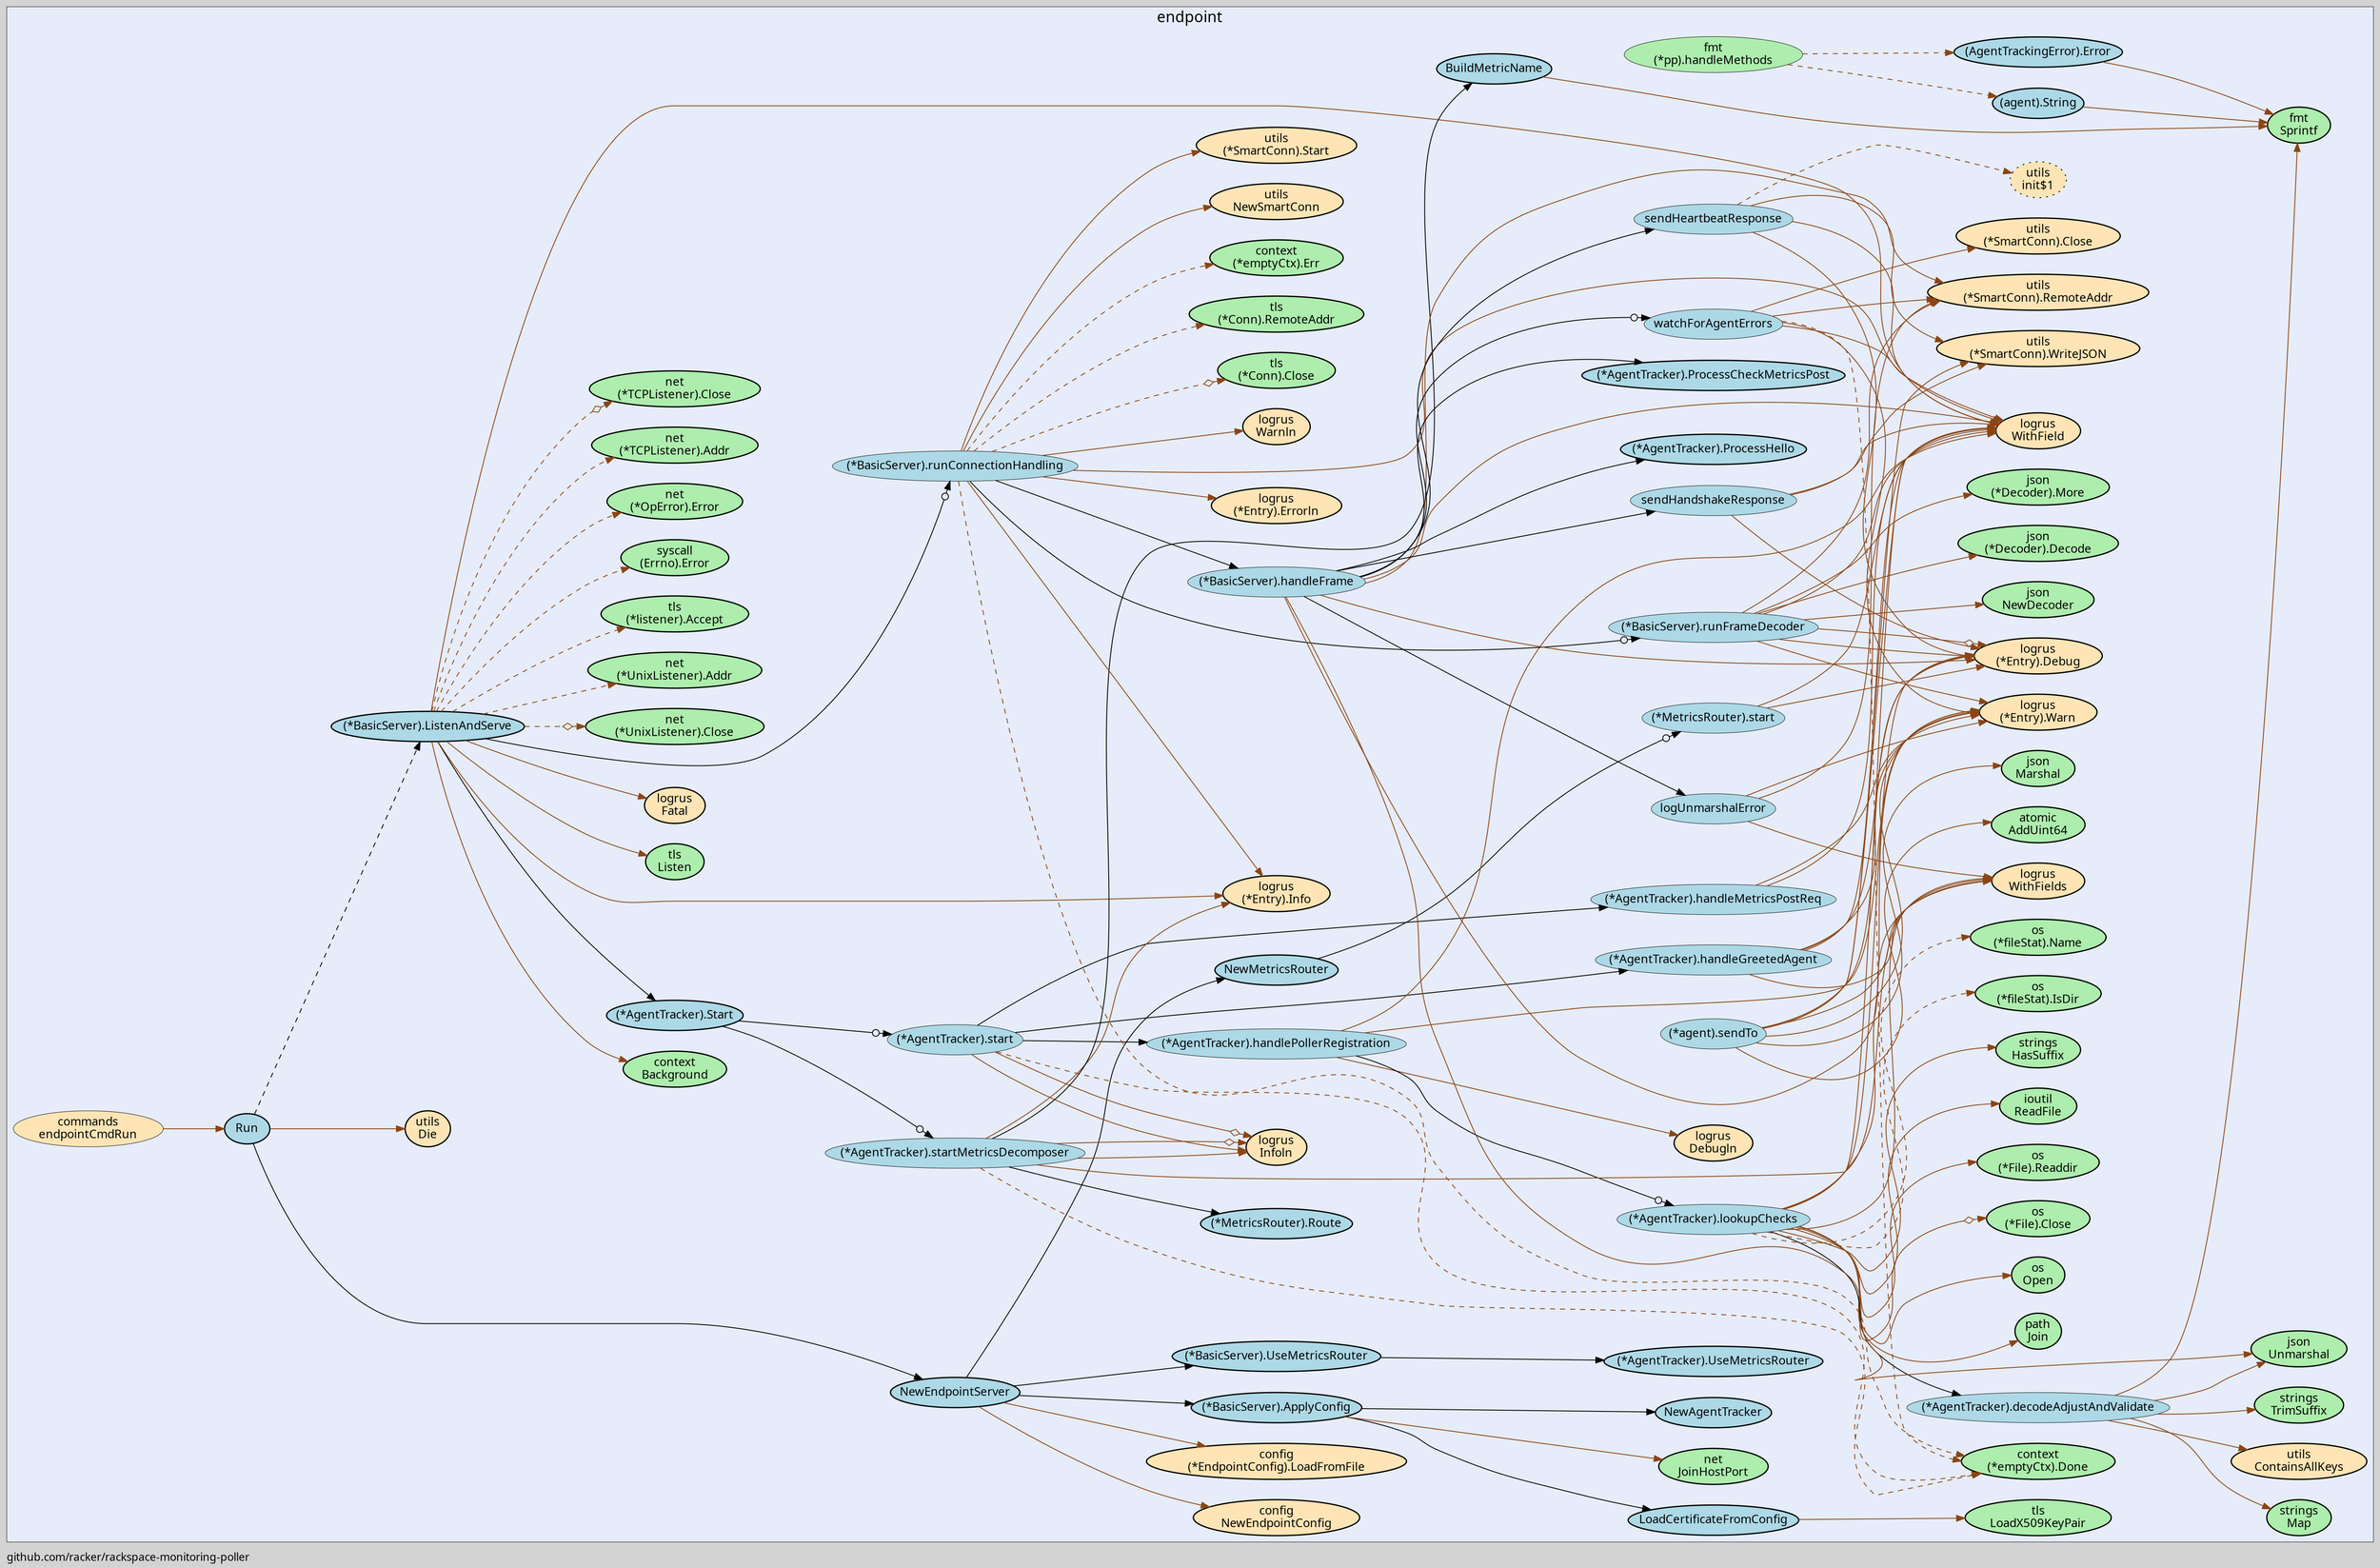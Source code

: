 digraph gocallvis {
    label="github.com/racker/rackspace-monitoring-poller";
    labeljust="l";
    fontname="Ubuntu";
    fontsize="13";
    rankdir="LR";
    bgcolor="lightgray";
    style="solid";
    penwidth="0.5";
    pad="0.0";
    nodesep="0.35";

    node [shape="ellipse" style="filled" fillcolor="honeydew" fontname="Ubuntu" penwidth="1.0" margin="0.05,0.0"];
    edge [minlen="2"]

    subgraph "cluster_focus" {
        fontsize="18";
bgcolor="#e6ecfa";
label="endpoint";
labelloc="t";
labeljust="c";
        
        "(github.com/racker/rackspace-monitoring-poller/endpoint.AgentTrackingError).Error" [ fillcolor="lightblue" label="(AgentTrackingError).Error" penwidth="1.5" ]
        "fmt.Sprintf" [ fillcolor="#adedad" label="fmt\nSprintf" penwidth="1.5" ]
        "(*fmt.pp).handleMethods" [ fillcolor="#adedad" label="fmt\n(*pp).handleMethods" penwidth="0.5" ]
        "(github.com/racker/rackspace-monitoring-poller/endpoint.agent).String" [ fillcolor="lightblue" label="(agent).String" penwidth="1.5" ]
        "github.com/racker/rackspace-monitoring-poller/endpoint.NewEndpointServer" [ label="NewEndpointServer" penwidth="1.5" fillcolor="lightblue" ]
        "github.com/racker/rackspace-monitoring-poller/config.NewEndpointConfig" [ fillcolor="moccasin" label="config\nNewEndpointConfig" penwidth="1.5" ]
        "(*github.com/racker/rackspace-monitoring-poller/config.EndpointConfig).LoadFromFile" [ penwidth="1.5" fillcolor="moccasin" label="config\n(*EndpointConfig).LoadFromFile" ]
        "github.com/racker/rackspace-monitoring-poller/endpoint.LoadCertificateFromConfig" [ fillcolor="lightblue" label="LoadCertificateFromConfig" penwidth="1.5" ]
        "crypto/tls.LoadX509KeyPair" [ fillcolor="#adedad" label="tls\nLoadX509KeyPair" penwidth="1.5" ]
        "(*github.com/racker/rackspace-monitoring-poller/endpoint.BasicServer).ApplyConfig" [ fillcolor="lightblue" label="(*BasicServer).ApplyConfig" penwidth="1.5" ]
        "net.JoinHostPort" [ label="net\nJoinHostPort" penwidth="1.5" fillcolor="#adedad" ]
        "github.com/racker/rackspace-monitoring-poller/endpoint.NewAgentTracker" [ penwidth="1.5" fillcolor="lightblue" label="NewAgentTracker" ]
        "(*github.com/racker/rackspace-monitoring-poller/endpoint.MetricsRouter).start" [ fillcolor="lightblue" label="(*MetricsRouter).start" penwidth="0.5" ]
        "github.com/racker/rackspace-monitoring-poller/vendor/github.com/Sirupsen/logrus.WithField" [ label="logrus\nWithField" penwidth="1.5" fillcolor="moccasin" ]
        "(*github.com/racker/rackspace-monitoring-poller/vendor/github.com/Sirupsen/logrus.Entry).Debug" [ penwidth="1.5" fillcolor="moccasin" label="logrus\n(*Entry).Debug" ]
        "github.com/racker/rackspace-monitoring-poller/endpoint.NewMetricsRouter" [ fillcolor="lightblue" label="NewMetricsRouter" penwidth="1.5" ]
        "(*github.com/racker/rackspace-monitoring-poller/endpoint.BasicServer).UseMetricsRouter" [ fillcolor="lightblue" label="(*BasicServer).UseMetricsRouter" penwidth="1.5" ]
        "(*github.com/racker/rackspace-monitoring-poller/endpoint.AgentTracker).UseMetricsRouter" [ label="(*AgentTracker).UseMetricsRouter" penwidth="1.5" fillcolor="lightblue" ]
        "github.com/racker/rackspace-monitoring-poller/endpoint.Run" [ penwidth="1.5" fillcolor="lightblue" label="Run" ]
        "github.com/racker/rackspace-monitoring-poller/utils.Die" [ fillcolor="moccasin" label="utils\nDie" penwidth="1.5" ]
        "(*github.com/racker/rackspace-monitoring-poller/endpoint.BasicServer).ListenAndServe" [ fillcolor="lightblue" label="(*BasicServer).ListenAndServe" penwidth="1.5" ]
        "context.Background" [ fillcolor="#adedad" label="context\nBackground" penwidth="1.5" ]
        "(*github.com/racker/rackspace-monitoring-poller/endpoint.AgentTracker).start" [ fillcolor="lightblue" label="(*AgentTracker).start" penwidth="0.5" ]
        "github.com/racker/rackspace-monitoring-poller/vendor/github.com/Sirupsen/logrus.Infoln" [ fillcolor="moccasin" label="logrus\nInfoln" penwidth="1.5" ]
        "(*github.com/racker/rackspace-monitoring-poller/endpoint.AgentTracker).handleGreetedAgent" [ fillcolor="lightblue" label="(*AgentTracker).handleGreetedAgent" penwidth="0.5" ]
        "github.com/racker/rackspace-monitoring-poller/vendor/github.com/Sirupsen/logrus.WithFields" [ fillcolor="moccasin" label="logrus\nWithFields" penwidth="1.5" ]
        "(*github.com/racker/rackspace-monitoring-poller/vendor/github.com/Sirupsen/logrus.Entry).Warn" [ fillcolor="moccasin" label="logrus\n(*Entry).Warn" penwidth="1.5" ]
        "(*github.com/racker/rackspace-monitoring-poller/endpoint.AgentTracker).handlePollerRegistration" [ fillcolor="lightblue" label="(*AgentTracker).handlePollerRegistration" penwidth="0.5" ]
        "github.com/racker/rackspace-monitoring-poller/vendor/github.com/Sirupsen/logrus.Debugln" [ label="logrus\nDebugln" penwidth="1.5" fillcolor="moccasin" ]
        "(*github.com/racker/rackspace-monitoring-poller/endpoint.AgentTracker).lookupChecks" [ penwidth="0.5" fillcolor="lightblue" label="(*AgentTracker).lookupChecks" ]
        "path.Join" [ fillcolor="#adedad" label="path\nJoin" penwidth="1.5" ]
        "os.Open" [ fillcolor="#adedad" label="os\nOpen" penwidth="1.5" ]
        "(*os.File).Close" [ fillcolor="#adedad" label="os\n(*File).Close" penwidth="1.5" ]
        "(*os.File).Readdir" [ fillcolor="#adedad" label="os\n(*File).Readdir" penwidth="1.5" ]
        "io/ioutil.ReadFile" [ fillcolor="#adedad" label="ioutil\nReadFile" penwidth="1.5" ]
        "(*github.com/racker/rackspace-monitoring-poller/endpoint.AgentTracker).decodeAdjustAndValidate" [ fillcolor="lightblue" label="(*AgentTracker).decodeAdjustAndValidate" penwidth="0.5" ]
        "encoding/json.Unmarshal" [ fillcolor="#adedad" label="json\nUnmarshal" penwidth="1.5" ]
        "github.com/racker/rackspace-monitoring-poller/utils.ContainsAllKeys" [ fillcolor="moccasin" label="utils\nContainsAllKeys" penwidth="1.5" ]
        "strings.TrimSuffix" [ fillcolor="#adedad" label="strings\nTrimSuffix" penwidth="1.5" ]
        "strings.Map" [ label="strings\nMap" penwidth="1.5" fillcolor="#adedad" ]
        "strings.HasSuffix" [ penwidth="1.5" fillcolor="#adedad" label="strings\nHasSuffix" ]
        "(*os.fileStat).IsDir" [ fillcolor="#adedad" label="os\n(*fileStat).IsDir" penwidth="1.5" ]
        "(*os.fileStat).Name" [ fillcolor="#adedad" label="os\n(*fileStat).Name" penwidth="1.5" ]
        "(*github.com/racker/rackspace-monitoring-poller/endpoint.AgentTracker).handleMetricsPostReq" [ fillcolor="lightblue" label="(*AgentTracker).handleMetricsPostReq" penwidth="0.5" ]
        "(*context.emptyCtx).Done" [ fillcolor="#adedad" label="context\n(*emptyCtx).Done" penwidth="1.5" ]
        "(*github.com/racker/rackspace-monitoring-poller/endpoint.AgentTracker).Start" [ fillcolor="lightblue" label="(*AgentTracker).Start" penwidth="1.5" ]
        "(*github.com/racker/rackspace-monitoring-poller/endpoint.AgentTracker).startMetricsDecomposer" [ fillcolor="lightblue" label="(*AgentTracker).startMetricsDecomposer" penwidth="0.5" ]
        "(*github.com/racker/rackspace-monitoring-poller/vendor/github.com/Sirupsen/logrus.Entry).Info" [ fillcolor="moccasin" label="logrus\n(*Entry).Info" penwidth="1.5" ]
        "github.com/racker/rackspace-monitoring-poller/endpoint.BuildMetricName" [ fillcolor="lightblue" label="BuildMetricName" penwidth="1.5" ]
        "(*github.com/racker/rackspace-monitoring-poller/endpoint.MetricsRouter).Route" [ fillcolor="lightblue" label="(*MetricsRouter).Route" penwidth="1.5" ]
        "crypto/tls.Listen" [ fillcolor="#adedad" label="tls\nListen" penwidth="1.5" ]
        "github.com/racker/rackspace-monitoring-poller/vendor/github.com/Sirupsen/logrus.Fatal" [ label="logrus\nFatal" penwidth="1.5" fillcolor="moccasin" ]
        "(*github.com/racker/rackspace-monitoring-poller/endpoint.BasicServer).runConnectionHandling" [ fillcolor="lightblue" label="(*BasicServer).runConnectionHandling" penwidth="0.5" ]
        "github.com/racker/rackspace-monitoring-poller/utils.NewSmartConn" [ penwidth="1.5" fillcolor="moccasin" label="utils\nNewSmartConn" ]
        "(*github.com/racker/rackspace-monitoring-poller/utils.SmartConn).Start" [ fillcolor="moccasin" label="utils\n(*SmartConn).Start" penwidth="1.5" ]
        "(*github.com/racker/rackspace-monitoring-poller/vendor/github.com/Sirupsen/logrus.Entry).Errorln" [ fillcolor="moccasin" label="logrus\n(*Entry).Errorln" penwidth="1.5" ]
        "(*github.com/racker/rackspace-monitoring-poller/endpoint.BasicServer).runFrameDecoder" [ label="(*BasicServer).runFrameDecoder" penwidth="0.5" fillcolor="lightblue" ]
        "(*github.com/racker/rackspace-monitoring-poller/utils.SmartConn).RemoteAddr" [ penwidth="1.5" fillcolor="moccasin" label="utils\n(*SmartConn).RemoteAddr" ]
        "encoding/json.NewDecoder" [ fillcolor="#adedad" label="json\nNewDecoder" penwidth="1.5" ]
        "(*encoding/json.Decoder).Decode" [ label="json\n(*Decoder).Decode" penwidth="1.5" fillcolor="#adedad" ]
        "(*encoding/json.Decoder).More" [ penwidth="1.5" fillcolor="#adedad" label="json\n(*Decoder).More" ]
        "(*github.com/racker/rackspace-monitoring-poller/endpoint.BasicServer).handleFrame" [ penwidth="0.5" fillcolor="lightblue" label="(*BasicServer).handleFrame" ]
        "github.com/racker/rackspace-monitoring-poller/endpoint.logUnmarshalError" [ fillcolor="lightblue" label="logUnmarshalError" penwidth="0.5" ]
        "github.com/racker/rackspace-monitoring-poller/endpoint.sendHandshakeResponse" [ fillcolor="lightblue" label="sendHandshakeResponse" penwidth="0.5" ]
        "(*github.com/racker/rackspace-monitoring-poller/utils.SmartConn).WriteJSON" [ fillcolor="moccasin" label="utils\n(*SmartConn).WriteJSON" penwidth="1.5" ]
        "(*github.com/racker/rackspace-monitoring-poller/endpoint.AgentTracker).ProcessHello" [ fillcolor="lightblue" label="(*AgentTracker).ProcessHello" penwidth="1.5" ]
        "github.com/racker/rackspace-monitoring-poller/endpoint.watchForAgentErrors" [ fillcolor="lightblue" label="watchForAgentErrors" penwidth="0.5" ]
        "(*github.com/racker/rackspace-monitoring-poller/utils.SmartConn).Close" [ fillcolor="moccasin" label="utils\n(*SmartConn).Close" penwidth="1.5" ]
        "github.com/racker/rackspace-monitoring-poller/endpoint.sendHeartbeatResponse" [ label="sendHeartbeatResponse" penwidth="0.5" fillcolor="lightblue" ]
        "github.com/racker/rackspace-monitoring-poller/utils.init$1" [ style="dotted,filled" fillcolor="moccasin" label="utils\ninit$1" ]
        "(*github.com/racker/rackspace-monitoring-poller/endpoint.AgentTracker).ProcessCheckMetricsPost" [ fillcolor="lightblue" label="(*AgentTracker).ProcessCheckMetricsPost" penwidth="1.5" ]
        "github.com/racker/rackspace-monitoring-poller/vendor/github.com/Sirupsen/logrus.Warnln" [ fillcolor="moccasin" label="logrus\nWarnln" penwidth="1.5" ]
        "(*crypto/tls.Conn).Close" [ fillcolor="#adedad" label="tls\n(*Conn).Close" penwidth="1.5" ]
        "(*crypto/tls.Conn).RemoteAddr" [ label="tls\n(*Conn).RemoteAddr" penwidth="1.5" fillcolor="#adedad" ]
        "(*context.emptyCtx).Err" [ penwidth="1.5" fillcolor="#adedad" label="context\n(*emptyCtx).Err" ]
        "(*net.UnixListener).Close" [ fillcolor="#adedad" label="net\n(*UnixListener).Close" penwidth="1.5" ]
        "(*net.UnixListener).Addr" [ fillcolor="#adedad" label="net\n(*UnixListener).Addr" penwidth="1.5" ]
        "(*crypto/tls.listener).Accept" [ label="tls\n(*listener).Accept" penwidth="1.5" fillcolor="#adedad" ]
        "(syscall.Errno).Error" [ penwidth="1.5" fillcolor="#adedad" label="syscall\n(Errno).Error" ]
        "(*net.OpError).Error" [ fillcolor="#adedad" label="net\n(*OpError).Error" penwidth="1.5" ]
        "(*net.TCPListener).Addr" [ fillcolor="#adedad" label="net\n(*TCPListener).Addr" penwidth="1.5" ]
        "(*net.TCPListener).Close" [ fillcolor="#adedad" label="net\n(*TCPListener).Close" penwidth="1.5" ]
        "github.com/racker/rackspace-monitoring-poller/commands.endpointCmdRun" [ fillcolor="moccasin" label="commands\nendpointCmdRun" penwidth="0.5" ]
        "(*github.com/racker/rackspace-monitoring-poller/endpoint.agent).sendTo" [ fillcolor="lightblue" label="(*agent).sendTo" penwidth="0.5" ]
        "sync/atomic.AddUint64" [ label="atomic\nAddUint64" penwidth="1.5" fillcolor="#adedad" ]
        "encoding/json.Marshal" [ fillcolor="#adedad" label="json\nMarshal" penwidth="1.5" ]
        
    }

    "(github.com/racker/rackspace-monitoring-poller/endpoint.AgentTrackingError).Error" -> "fmt.Sprintf" [ color="saddlebrown" ]
    "(*fmt.pp).handleMethods" -> "(github.com/racker/rackspace-monitoring-poller/endpoint.AgentTrackingError).Error" [ style="dashed" color="saddlebrown" ]
    "(github.com/racker/rackspace-monitoring-poller/endpoint.agent).String" -> "fmt.Sprintf" [ color="saddlebrown" ]
    "(*fmt.pp).handleMethods" -> "(github.com/racker/rackspace-monitoring-poller/endpoint.agent).String" [ style="dashed" color="saddlebrown" ]
    "github.com/racker/rackspace-monitoring-poller/endpoint.NewEndpointServer" -> "github.com/racker/rackspace-monitoring-poller/config.NewEndpointConfig" [ color="saddlebrown" ]
    "github.com/racker/rackspace-monitoring-poller/endpoint.NewEndpointServer" -> "(*github.com/racker/rackspace-monitoring-poller/config.EndpointConfig).LoadFromFile" [ color="saddlebrown" ]
    "github.com/racker/rackspace-monitoring-poller/endpoint.LoadCertificateFromConfig" -> "crypto/tls.LoadX509KeyPair" [ color="saddlebrown" ]
    "(*github.com/racker/rackspace-monitoring-poller/endpoint.BasicServer).ApplyConfig" -> "github.com/racker/rackspace-monitoring-poller/endpoint.LoadCertificateFromConfig" [  ]
    "(*github.com/racker/rackspace-monitoring-poller/endpoint.BasicServer).ApplyConfig" -> "net.JoinHostPort" [ color="saddlebrown" ]
    "(*github.com/racker/rackspace-monitoring-poller/endpoint.BasicServer).ApplyConfig" -> "github.com/racker/rackspace-monitoring-poller/endpoint.NewAgentTracker" [  ]
    "github.com/racker/rackspace-monitoring-poller/endpoint.NewEndpointServer" -> "(*github.com/racker/rackspace-monitoring-poller/endpoint.BasicServer).ApplyConfig" [  ]
    "(*github.com/racker/rackspace-monitoring-poller/endpoint.MetricsRouter).start" -> "github.com/racker/rackspace-monitoring-poller/vendor/github.com/Sirupsen/logrus.WithField" [ color="saddlebrown" ]
    "(*github.com/racker/rackspace-monitoring-poller/endpoint.MetricsRouter).start" -> "(*github.com/racker/rackspace-monitoring-poller/vendor/github.com/Sirupsen/logrus.Entry).Debug" [ color="saddlebrown" ]
    "github.com/racker/rackspace-monitoring-poller/endpoint.NewMetricsRouter" -> "(*github.com/racker/rackspace-monitoring-poller/endpoint.MetricsRouter).start" [ arrowhead="normalnoneodot" ]
    "github.com/racker/rackspace-monitoring-poller/endpoint.NewEndpointServer" -> "github.com/racker/rackspace-monitoring-poller/endpoint.NewMetricsRouter" [  ]
    "(*github.com/racker/rackspace-monitoring-poller/endpoint.BasicServer).UseMetricsRouter" -> "(*github.com/racker/rackspace-monitoring-poller/endpoint.AgentTracker).UseMetricsRouter" [  ]
    "github.com/racker/rackspace-monitoring-poller/endpoint.NewEndpointServer" -> "(*github.com/racker/rackspace-monitoring-poller/endpoint.BasicServer).UseMetricsRouter" [  ]
    "github.com/racker/rackspace-monitoring-poller/endpoint.Run" -> "github.com/racker/rackspace-monitoring-poller/endpoint.NewEndpointServer" [  ]
    "github.com/racker/rackspace-monitoring-poller/endpoint.Run" -> "github.com/racker/rackspace-monitoring-poller/utils.Die" [ color="saddlebrown" ]
    "(*github.com/racker/rackspace-monitoring-poller/endpoint.BasicServer).ListenAndServe" -> "context.Background" [ color="saddlebrown" ]
    "(*github.com/racker/rackspace-monitoring-poller/endpoint.AgentTracker).start" -> "github.com/racker/rackspace-monitoring-poller/vendor/github.com/Sirupsen/logrus.Infoln" [ color="saddlebrown" ]
    "(*github.com/racker/rackspace-monitoring-poller/endpoint.AgentTracker).start" -> "github.com/racker/rackspace-monitoring-poller/vendor/github.com/Sirupsen/logrus.Infoln" [ arrowhead="normalnoneodiamond" color="saddlebrown" ]
    "(*github.com/racker/rackspace-monitoring-poller/endpoint.AgentTracker).handleGreetedAgent" -> "github.com/racker/rackspace-monitoring-poller/vendor/github.com/Sirupsen/logrus.WithField" [ color="saddlebrown" ]
    "(*github.com/racker/rackspace-monitoring-poller/endpoint.AgentTracker).handleGreetedAgent" -> "(*github.com/racker/rackspace-monitoring-poller/vendor/github.com/Sirupsen/logrus.Entry).Debug" [ color="saddlebrown" ]
    "(*github.com/racker/rackspace-monitoring-poller/endpoint.AgentTracker).handleGreetedAgent" -> "github.com/racker/rackspace-monitoring-poller/vendor/github.com/Sirupsen/logrus.WithFields" [ color="saddlebrown" ]
    "(*github.com/racker/rackspace-monitoring-poller/endpoint.AgentTracker).handleGreetedAgent" -> "(*github.com/racker/rackspace-monitoring-poller/vendor/github.com/Sirupsen/logrus.Entry).Warn" [ color="saddlebrown" ]
    "(*github.com/racker/rackspace-monitoring-poller/endpoint.AgentTracker).start" -> "(*github.com/racker/rackspace-monitoring-poller/endpoint.AgentTracker).handleGreetedAgent" [  ]
    "(*github.com/racker/rackspace-monitoring-poller/endpoint.AgentTracker).handlePollerRegistration" -> "github.com/racker/rackspace-monitoring-poller/vendor/github.com/Sirupsen/logrus.Debugln" [ color="saddlebrown" ]
    "(*github.com/racker/rackspace-monitoring-poller/endpoint.AgentTracker).handlePollerRegistration" -> "github.com/racker/rackspace-monitoring-poller/vendor/github.com/Sirupsen/logrus.WithField" [ color="saddlebrown" ]
    "(*github.com/racker/rackspace-monitoring-poller/endpoint.AgentTracker).handlePollerRegistration" -> "(*github.com/racker/rackspace-monitoring-poller/vendor/github.com/Sirupsen/logrus.Entry).Warn" [ color="saddlebrown" ]
    "(*github.com/racker/rackspace-monitoring-poller/endpoint.AgentTracker).lookupChecks" -> "github.com/racker/rackspace-monitoring-poller/vendor/github.com/Sirupsen/logrus.WithField" [ color="saddlebrown" ]
    "(*github.com/racker/rackspace-monitoring-poller/endpoint.AgentTracker).lookupChecks" -> "(*github.com/racker/rackspace-monitoring-poller/vendor/github.com/Sirupsen/logrus.Entry).Debug" [ color="saddlebrown" ]
    "(*github.com/racker/rackspace-monitoring-poller/endpoint.AgentTracker).lookupChecks" -> "path.Join" [ color="saddlebrown" ]
    "(*github.com/racker/rackspace-monitoring-poller/endpoint.AgentTracker).lookupChecks" -> "os.Open" [ color="saddlebrown" ]
    "(*github.com/racker/rackspace-monitoring-poller/endpoint.AgentTracker).lookupChecks" -> "(*github.com/racker/rackspace-monitoring-poller/vendor/github.com/Sirupsen/logrus.Entry).Warn" [ color="saddlebrown" ]
    "(*github.com/racker/rackspace-monitoring-poller/endpoint.AgentTracker).lookupChecks" -> "(*os.File).Close" [ arrowhead="normalnoneodiamond" color="saddlebrown" ]
    "(*github.com/racker/rackspace-monitoring-poller/endpoint.AgentTracker).lookupChecks" -> "(*os.File).Readdir" [ color="saddlebrown" ]
    "(*github.com/racker/rackspace-monitoring-poller/endpoint.AgentTracker).lookupChecks" -> "io/ioutil.ReadFile" [ color="saddlebrown" ]
    "(*github.com/racker/rackspace-monitoring-poller/endpoint.AgentTracker).decodeAdjustAndValidate" -> "encoding/json.Unmarshal" [ color="saddlebrown" ]
    "(*github.com/racker/rackspace-monitoring-poller/endpoint.AgentTracker).decodeAdjustAndValidate" -> "github.com/racker/rackspace-monitoring-poller/utils.ContainsAllKeys" [ color="saddlebrown" ]
    "(*github.com/racker/rackspace-monitoring-poller/endpoint.AgentTracker).decodeAdjustAndValidate" -> "strings.TrimSuffix" [ color="saddlebrown" ]
    "(*github.com/racker/rackspace-monitoring-poller/endpoint.AgentTracker).decodeAdjustAndValidate" -> "strings.Map" [ color="saddlebrown" ]
    "(*github.com/racker/rackspace-monitoring-poller/endpoint.AgentTracker).decodeAdjustAndValidate" -> "fmt.Sprintf" [ color="saddlebrown" ]
    "(*github.com/racker/rackspace-monitoring-poller/endpoint.AgentTracker).lookupChecks" -> "(*github.com/racker/rackspace-monitoring-poller/endpoint.AgentTracker).decodeAdjustAndValidate" [  ]
    "(*github.com/racker/rackspace-monitoring-poller/endpoint.AgentTracker).lookupChecks" -> "strings.HasSuffix" [ color="saddlebrown" ]
    "(*github.com/racker/rackspace-monitoring-poller/endpoint.AgentTracker).lookupChecks" -> "github.com/racker/rackspace-monitoring-poller/vendor/github.com/Sirupsen/logrus.WithFields" [ color="saddlebrown" ]
    "(*github.com/racker/rackspace-monitoring-poller/endpoint.AgentTracker).lookupChecks" -> "(*os.fileStat).IsDir" [ style="dashed" color="saddlebrown" ]
    "(*github.com/racker/rackspace-monitoring-poller/endpoint.AgentTracker).lookupChecks" -> "(*os.fileStat).Name" [ style="dashed" color="saddlebrown" ]
    "(*github.com/racker/rackspace-monitoring-poller/endpoint.AgentTracker).handlePollerRegistration" -> "(*github.com/racker/rackspace-monitoring-poller/endpoint.AgentTracker).lookupChecks" [ arrowhead="normalnoneodot" ]
    "(*github.com/racker/rackspace-monitoring-poller/endpoint.AgentTracker).start" -> "(*github.com/racker/rackspace-monitoring-poller/endpoint.AgentTracker).handlePollerRegistration" [  ]
    "(*github.com/racker/rackspace-monitoring-poller/endpoint.AgentTracker).handleMetricsPostReq" -> "github.com/racker/rackspace-monitoring-poller/vendor/github.com/Sirupsen/logrus.WithField" [ color="saddlebrown" ]
    "(*github.com/racker/rackspace-monitoring-poller/endpoint.AgentTracker).handleMetricsPostReq" -> "(*github.com/racker/rackspace-monitoring-poller/vendor/github.com/Sirupsen/logrus.Entry).Warn" [ color="saddlebrown" ]
    "(*github.com/racker/rackspace-monitoring-poller/endpoint.AgentTracker).start" -> "(*github.com/racker/rackspace-monitoring-poller/endpoint.AgentTracker).handleMetricsPostReq" [  ]
    "(*github.com/racker/rackspace-monitoring-poller/endpoint.AgentTracker).start" -> "(*context.emptyCtx).Done" [ color="saddlebrown" style="dashed" ]
    "(*github.com/racker/rackspace-monitoring-poller/endpoint.AgentTracker).Start" -> "(*github.com/racker/rackspace-monitoring-poller/endpoint.AgentTracker).start" [ arrowhead="normalnoneodot" ]
    "(*github.com/racker/rackspace-monitoring-poller/endpoint.AgentTracker).startMetricsDecomposer" -> "github.com/racker/rackspace-monitoring-poller/vendor/github.com/Sirupsen/logrus.Infoln" [ color="saddlebrown" ]
    "(*github.com/racker/rackspace-monitoring-poller/endpoint.AgentTracker).startMetricsDecomposer" -> "github.com/racker/rackspace-monitoring-poller/vendor/github.com/Sirupsen/logrus.Infoln" [ arrowhead="normalnoneodiamond" color="saddlebrown" ]
    "(*github.com/racker/rackspace-monitoring-poller/endpoint.AgentTracker).startMetricsDecomposer" -> "github.com/racker/rackspace-monitoring-poller/vendor/github.com/Sirupsen/logrus.WithFields" [ color="saddlebrown" ]
    "(*github.com/racker/rackspace-monitoring-poller/endpoint.AgentTracker).startMetricsDecomposer" -> "(*github.com/racker/rackspace-monitoring-poller/vendor/github.com/Sirupsen/logrus.Entry).Info" [ color="saddlebrown" ]
    "github.com/racker/rackspace-monitoring-poller/endpoint.BuildMetricName" -> "fmt.Sprintf" [ color="saddlebrown" ]
    "(*github.com/racker/rackspace-monitoring-poller/endpoint.AgentTracker).startMetricsDecomposer" -> "github.com/racker/rackspace-monitoring-poller/endpoint.BuildMetricName" [  ]
    "(*github.com/racker/rackspace-monitoring-poller/endpoint.AgentTracker).startMetricsDecomposer" -> "(*github.com/racker/rackspace-monitoring-poller/endpoint.MetricsRouter).Route" [  ]
    "(*github.com/racker/rackspace-monitoring-poller/endpoint.AgentTracker).startMetricsDecomposer" -> "(*context.emptyCtx).Done" [ style="dashed" color="saddlebrown" ]
    "(*github.com/racker/rackspace-monitoring-poller/endpoint.AgentTracker).Start" -> "(*github.com/racker/rackspace-monitoring-poller/endpoint.AgentTracker).startMetricsDecomposer" [ arrowhead="normalnoneodot" ]
    "(*github.com/racker/rackspace-monitoring-poller/endpoint.BasicServer).ListenAndServe" -> "(*github.com/racker/rackspace-monitoring-poller/endpoint.AgentTracker).Start" [  ]
    "(*github.com/racker/rackspace-monitoring-poller/endpoint.BasicServer).ListenAndServe" -> "crypto/tls.Listen" [ color="saddlebrown" ]
    "(*github.com/racker/rackspace-monitoring-poller/endpoint.BasicServer).ListenAndServe" -> "github.com/racker/rackspace-monitoring-poller/vendor/github.com/Sirupsen/logrus.WithField" [ color="saddlebrown" ]
    "(*github.com/racker/rackspace-monitoring-poller/endpoint.BasicServer).ListenAndServe" -> "(*github.com/racker/rackspace-monitoring-poller/vendor/github.com/Sirupsen/logrus.Entry).Info" [ color="saddlebrown" ]
    "(*github.com/racker/rackspace-monitoring-poller/endpoint.BasicServer).ListenAndServe" -> "github.com/racker/rackspace-monitoring-poller/vendor/github.com/Sirupsen/logrus.Fatal" [ color="saddlebrown" ]
    "(*github.com/racker/rackspace-monitoring-poller/endpoint.BasicServer).runConnectionHandling" -> "github.com/racker/rackspace-monitoring-poller/vendor/github.com/Sirupsen/logrus.WithField" [ color="saddlebrown" ]
    "(*github.com/racker/rackspace-monitoring-poller/endpoint.BasicServer).runConnectionHandling" -> "(*github.com/racker/rackspace-monitoring-poller/vendor/github.com/Sirupsen/logrus.Entry).Info" [ color="saddlebrown" ]
    "(*github.com/racker/rackspace-monitoring-poller/endpoint.BasicServer).runConnectionHandling" -> "github.com/racker/rackspace-monitoring-poller/utils.NewSmartConn" [ color="saddlebrown" ]
    "(*github.com/racker/rackspace-monitoring-poller/endpoint.BasicServer).runConnectionHandling" -> "(*github.com/racker/rackspace-monitoring-poller/utils.SmartConn).Start" [ color="saddlebrown" ]
    "(*github.com/racker/rackspace-monitoring-poller/endpoint.BasicServer).runConnectionHandling" -> "(*github.com/racker/rackspace-monitoring-poller/vendor/github.com/Sirupsen/logrus.Entry).Errorln" [ color="saddlebrown" ]
    "(*github.com/racker/rackspace-monitoring-poller/endpoint.BasicServer).runFrameDecoder" -> "(*github.com/racker/rackspace-monitoring-poller/utils.SmartConn).RemoteAddr" [ color="saddlebrown" ]
    "(*github.com/racker/rackspace-monitoring-poller/endpoint.BasicServer).runFrameDecoder" -> "github.com/racker/rackspace-monitoring-poller/vendor/github.com/Sirupsen/logrus.WithField" [ color="saddlebrown" ]
    "(*github.com/racker/rackspace-monitoring-poller/endpoint.BasicServer).runFrameDecoder" -> "(*github.com/racker/rackspace-monitoring-poller/vendor/github.com/Sirupsen/logrus.Entry).Debug" [ color="saddlebrown" ]
    "(*github.com/racker/rackspace-monitoring-poller/endpoint.BasicServer).runFrameDecoder" -> "(*github.com/racker/rackspace-monitoring-poller/vendor/github.com/Sirupsen/logrus.Entry).Debug" [ arrowhead="normalnoneodiamond" color="saddlebrown" ]
    "(*github.com/racker/rackspace-monitoring-poller/endpoint.BasicServer).runFrameDecoder" -> "encoding/json.NewDecoder" [ color="saddlebrown" ]
    "(*github.com/racker/rackspace-monitoring-poller/endpoint.BasicServer).runFrameDecoder" -> "(*encoding/json.Decoder).Decode" [ color="saddlebrown" ]
    "(*github.com/racker/rackspace-monitoring-poller/endpoint.BasicServer).runFrameDecoder" -> "(*encoding/json.Decoder).More" [ color="saddlebrown" ]
    "(*github.com/racker/rackspace-monitoring-poller/endpoint.BasicServer).runFrameDecoder" -> "(*github.com/racker/rackspace-monitoring-poller/vendor/github.com/Sirupsen/logrus.Entry).Warn" [ color="saddlebrown" ]
    "(*github.com/racker/rackspace-monitoring-poller/endpoint.BasicServer).runConnectionHandling" -> "(*github.com/racker/rackspace-monitoring-poller/endpoint.BasicServer).runFrameDecoder" [ arrowhead="normalnoneodot" ]
    "(*github.com/racker/rackspace-monitoring-poller/endpoint.BasicServer).handleFrame" -> "(*github.com/racker/rackspace-monitoring-poller/utils.SmartConn).RemoteAddr" [ color="saddlebrown" ]
    "(*github.com/racker/rackspace-monitoring-poller/endpoint.BasicServer).handleFrame" -> "github.com/racker/rackspace-monitoring-poller/vendor/github.com/Sirupsen/logrus.WithFields" [ color="saddlebrown" ]
    "(*github.com/racker/rackspace-monitoring-poller/endpoint.BasicServer).handleFrame" -> "(*github.com/racker/rackspace-monitoring-poller/vendor/github.com/Sirupsen/logrus.Entry).Debug" [ color="saddlebrown" ]
    "(*github.com/racker/rackspace-monitoring-poller/endpoint.BasicServer).handleFrame" -> "encoding/json.Unmarshal" [ color="saddlebrown" ]
    "github.com/racker/rackspace-monitoring-poller/endpoint.logUnmarshalError" -> "(*github.com/racker/rackspace-monitoring-poller/utils.SmartConn).RemoteAddr" [ color="saddlebrown" ]
    "github.com/racker/rackspace-monitoring-poller/endpoint.logUnmarshalError" -> "github.com/racker/rackspace-monitoring-poller/vendor/github.com/Sirupsen/logrus.WithFields" [ color="saddlebrown" ]
    "github.com/racker/rackspace-monitoring-poller/endpoint.logUnmarshalError" -> "(*github.com/racker/rackspace-monitoring-poller/vendor/github.com/Sirupsen/logrus.Entry).Warn" [ color="saddlebrown" ]
    "(*github.com/racker/rackspace-monitoring-poller/endpoint.BasicServer).handleFrame" -> "github.com/racker/rackspace-monitoring-poller/endpoint.logUnmarshalError" [  ]
    "github.com/racker/rackspace-monitoring-poller/endpoint.sendHandshakeResponse" -> "github.com/racker/rackspace-monitoring-poller/vendor/github.com/Sirupsen/logrus.WithField" [ color="saddlebrown" ]
    "github.com/racker/rackspace-monitoring-poller/endpoint.sendHandshakeResponse" -> "(*github.com/racker/rackspace-monitoring-poller/vendor/github.com/Sirupsen/logrus.Entry).Debug" [ color="saddlebrown" ]
    "github.com/racker/rackspace-monitoring-poller/endpoint.sendHandshakeResponse" -> "(*github.com/racker/rackspace-monitoring-poller/utils.SmartConn).WriteJSON" [ color="saddlebrown" ]
    "(*github.com/racker/rackspace-monitoring-poller/endpoint.BasicServer).handleFrame" -> "github.com/racker/rackspace-monitoring-poller/endpoint.sendHandshakeResponse" [  ]
    "(*github.com/racker/rackspace-monitoring-poller/endpoint.BasicServer).handleFrame" -> "(*github.com/racker/rackspace-monitoring-poller/endpoint.AgentTracker).ProcessHello" [  ]
    "github.com/racker/rackspace-monitoring-poller/endpoint.watchForAgentErrors" -> "(*github.com/racker/rackspace-monitoring-poller/utils.SmartConn).RemoteAddr" [ color="saddlebrown" ]
    "github.com/racker/rackspace-monitoring-poller/endpoint.watchForAgentErrors" -> "github.com/racker/rackspace-monitoring-poller/vendor/github.com/Sirupsen/logrus.WithField" [ color="saddlebrown" ]
    "github.com/racker/rackspace-monitoring-poller/endpoint.watchForAgentErrors" -> "(*github.com/racker/rackspace-monitoring-poller/vendor/github.com/Sirupsen/logrus.Entry).Warn" [ color="saddlebrown" ]
    "github.com/racker/rackspace-monitoring-poller/endpoint.watchForAgentErrors" -> "(*github.com/racker/rackspace-monitoring-poller/utils.SmartConn).Close" [ color="saddlebrown" ]
    "github.com/racker/rackspace-monitoring-poller/endpoint.watchForAgentErrors" -> "(*context.emptyCtx).Done" [ style="dashed" color="saddlebrown" ]
    "(*github.com/racker/rackspace-monitoring-poller/endpoint.BasicServer).handleFrame" -> "github.com/racker/rackspace-monitoring-poller/endpoint.watchForAgentErrors" [ arrowhead="normalnoneodot" ]
    "(*github.com/racker/rackspace-monitoring-poller/endpoint.BasicServer).handleFrame" -> "github.com/racker/rackspace-monitoring-poller/vendor/github.com/Sirupsen/logrus.WithField" [ color="saddlebrown" ]
    "github.com/racker/rackspace-monitoring-poller/endpoint.sendHeartbeatResponse" -> "github.com/racker/rackspace-monitoring-poller/vendor/github.com/Sirupsen/logrus.WithField" [ color="saddlebrown" ]
    "github.com/racker/rackspace-monitoring-poller/endpoint.sendHeartbeatResponse" -> "(*github.com/racker/rackspace-monitoring-poller/vendor/github.com/Sirupsen/logrus.Entry).Debug" [ color="saddlebrown" ]
    "github.com/racker/rackspace-monitoring-poller/endpoint.sendHeartbeatResponse" -> "(*github.com/racker/rackspace-monitoring-poller/utils.SmartConn).WriteJSON" [ color="saddlebrown" ]
    "github.com/racker/rackspace-monitoring-poller/endpoint.sendHeartbeatResponse" -> "github.com/racker/rackspace-monitoring-poller/utils.init$1" [ style="dashed" color="saddlebrown" ]
    "(*github.com/racker/rackspace-monitoring-poller/endpoint.BasicServer).handleFrame" -> "github.com/racker/rackspace-monitoring-poller/endpoint.sendHeartbeatResponse" [  ]
    "(*github.com/racker/rackspace-monitoring-poller/endpoint.BasicServer).handleFrame" -> "(*github.com/racker/rackspace-monitoring-poller/endpoint.AgentTracker).ProcessCheckMetricsPost" [  ]
    "(*github.com/racker/rackspace-monitoring-poller/endpoint.BasicServer).runConnectionHandling" -> "(*github.com/racker/rackspace-monitoring-poller/endpoint.BasicServer).handleFrame" [  ]
    "(*github.com/racker/rackspace-monitoring-poller/endpoint.BasicServer).runConnectionHandling" -> "github.com/racker/rackspace-monitoring-poller/vendor/github.com/Sirupsen/logrus.Warnln" [ color="saddlebrown" ]
    "(*github.com/racker/rackspace-monitoring-poller/endpoint.BasicServer).runConnectionHandling" -> "(*crypto/tls.Conn).Close" [ style="dashed" arrowhead="normalnoneodiamond" color="saddlebrown" ]
    "(*github.com/racker/rackspace-monitoring-poller/endpoint.BasicServer).runConnectionHandling" -> "(*crypto/tls.Conn).RemoteAddr" [ style="dashed" color="saddlebrown" ]
    "(*github.com/racker/rackspace-monitoring-poller/endpoint.BasicServer).runConnectionHandling" -> "(*context.emptyCtx).Done" [ style="dashed" color="saddlebrown" ]
    "(*github.com/racker/rackspace-monitoring-poller/endpoint.BasicServer).runConnectionHandling" -> "(*context.emptyCtx).Err" [ style="dashed" color="saddlebrown" ]
    "(*github.com/racker/rackspace-monitoring-poller/endpoint.BasicServer).ListenAndServe" -> "(*github.com/racker/rackspace-monitoring-poller/endpoint.BasicServer).runConnectionHandling" [ arrowhead="normalnoneodot" ]
    "(*github.com/racker/rackspace-monitoring-poller/endpoint.BasicServer).ListenAndServe" -> "(*net.UnixListener).Close" [ style="dashed" arrowhead="normalnoneodiamond" color="saddlebrown" ]
    "(*github.com/racker/rackspace-monitoring-poller/endpoint.BasicServer).ListenAndServe" -> "(*net.UnixListener).Addr" [ style="dashed" color="saddlebrown" ]
    "(*github.com/racker/rackspace-monitoring-poller/endpoint.BasicServer).ListenAndServe" -> "(*crypto/tls.listener).Accept" [ style="dashed" color="saddlebrown" ]
    "(*github.com/racker/rackspace-monitoring-poller/endpoint.BasicServer).ListenAndServe" -> "(syscall.Errno).Error" [ color="saddlebrown" style="dashed" ]
    "(*github.com/racker/rackspace-monitoring-poller/endpoint.BasicServer).ListenAndServe" -> "(*net.OpError).Error" [ style="dashed" color="saddlebrown" ]
    "(*github.com/racker/rackspace-monitoring-poller/endpoint.BasicServer).ListenAndServe" -> "(*net.TCPListener).Addr" [ style="dashed" color="saddlebrown" ]
    "(*github.com/racker/rackspace-monitoring-poller/endpoint.BasicServer).ListenAndServe" -> "(*net.TCPListener).Close" [ style="dashed" arrowhead="normalnoneodiamond" color="saddlebrown" ]
    "github.com/racker/rackspace-monitoring-poller/endpoint.Run" -> "(*github.com/racker/rackspace-monitoring-poller/endpoint.BasicServer).ListenAndServe" [ style="dashed" ]
    "github.com/racker/rackspace-monitoring-poller/commands.endpointCmdRun" -> "github.com/racker/rackspace-monitoring-poller/endpoint.Run" [ color="saddlebrown" ]
    "(*github.com/racker/rackspace-monitoring-poller/endpoint.agent).sendTo" -> "sync/atomic.AddUint64" [ color="saddlebrown" ]
    "(*github.com/racker/rackspace-monitoring-poller/endpoint.agent).sendTo" -> "encoding/json.Marshal" [ color="saddlebrown" ]
    "(*github.com/racker/rackspace-monitoring-poller/endpoint.agent).sendTo" -> "github.com/racker/rackspace-monitoring-poller/vendor/github.com/Sirupsen/logrus.WithField" [ color="saddlebrown" ]
    "(*github.com/racker/rackspace-monitoring-poller/endpoint.agent).sendTo" -> "(*github.com/racker/rackspace-monitoring-poller/vendor/github.com/Sirupsen/logrus.Entry).Warn" [ color="saddlebrown" ]
    "(*github.com/racker/rackspace-monitoring-poller/endpoint.agent).sendTo" -> "github.com/racker/rackspace-monitoring-poller/vendor/github.com/Sirupsen/logrus.WithFields" [ color="saddlebrown" ]
    "(*github.com/racker/rackspace-monitoring-poller/endpoint.agent).sendTo" -> "(*github.com/racker/rackspace-monitoring-poller/vendor/github.com/Sirupsen/logrus.Entry).Debug" [ color="saddlebrown" ]
    "(*github.com/racker/rackspace-monitoring-poller/endpoint.agent).sendTo" -> "(*github.com/racker/rackspace-monitoring-poller/utils.SmartConn).WriteJSON" [ color="saddlebrown" ]
}
